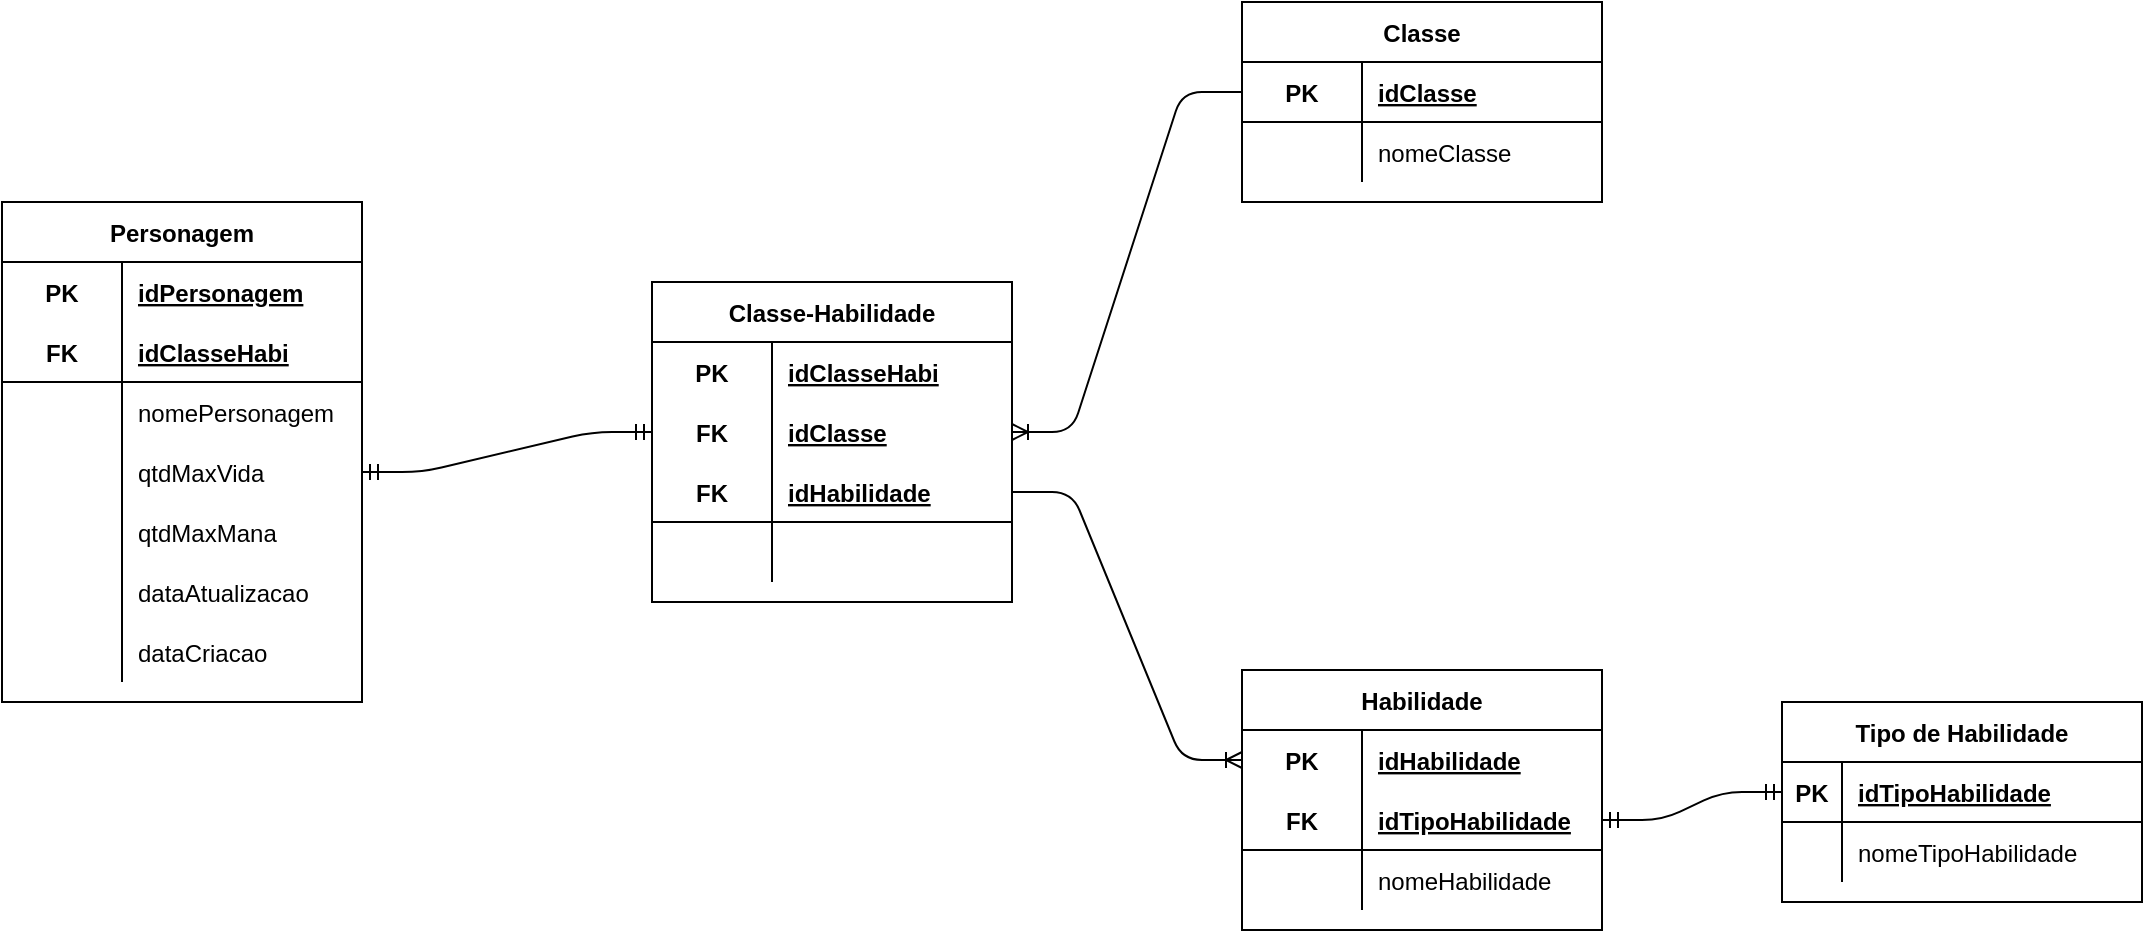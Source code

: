 <mxfile version="14.9.5" type="device"><diagram id="Oa-zCa3vcpTnPxbEZXhX" name="Page-1"><mxGraphModel dx="1483" dy="827" grid="1" gridSize="10" guides="1" tooltips="1" connect="1" arrows="1" fold="1" page="1" pageScale="1" pageWidth="1169" pageHeight="827" math="0" shadow="0"><root><mxCell id="0"/><mxCell id="1" parent="0"/><mxCell id="2UxOb05ecKENJOrW3ydi-1" value="Personagem" style="shape=table;startSize=30;container=1;collapsible=1;childLayout=tableLayout;fixedRows=1;rowLines=0;fontStyle=1;align=center;resizeLast=1;" vertex="1" parent="1"><mxGeometry x="50" y="190" width="180" height="250" as="geometry"/></mxCell><mxCell id="2UxOb05ecKENJOrW3ydi-2" value="" style="shape=partialRectangle;collapsible=0;dropTarget=0;pointerEvents=0;fillColor=none;top=0;left=0;bottom=0;right=0;points=[[0,0.5],[1,0.5]];portConstraint=eastwest;" vertex="1" parent="2UxOb05ecKENJOrW3ydi-1"><mxGeometry y="30" width="180" height="30" as="geometry"/></mxCell><mxCell id="2UxOb05ecKENJOrW3ydi-3" value="PK" style="shape=partialRectangle;connectable=0;fillColor=none;top=0;left=0;bottom=0;right=0;fontStyle=1;overflow=hidden;" vertex="1" parent="2UxOb05ecKENJOrW3ydi-2"><mxGeometry width="60" height="30" as="geometry"/></mxCell><mxCell id="2UxOb05ecKENJOrW3ydi-4" value="idPersonagem" style="shape=partialRectangle;connectable=0;fillColor=none;top=0;left=0;bottom=0;right=0;align=left;spacingLeft=6;fontStyle=5;overflow=hidden;" vertex="1" parent="2UxOb05ecKENJOrW3ydi-2"><mxGeometry x="60" width="120" height="30" as="geometry"/></mxCell><mxCell id="2UxOb05ecKENJOrW3ydi-5" value="" style="shape=partialRectangle;collapsible=0;dropTarget=0;pointerEvents=0;fillColor=none;top=0;left=0;bottom=1;right=0;points=[[0,0.5],[1,0.5]];portConstraint=eastwest;" vertex="1" parent="2UxOb05ecKENJOrW3ydi-1"><mxGeometry y="60" width="180" height="30" as="geometry"/></mxCell><mxCell id="2UxOb05ecKENJOrW3ydi-6" value="FK" style="shape=partialRectangle;connectable=0;fillColor=none;top=0;left=0;bottom=0;right=0;fontStyle=1;overflow=hidden;" vertex="1" parent="2UxOb05ecKENJOrW3ydi-5"><mxGeometry width="60" height="30" as="geometry"/></mxCell><mxCell id="2UxOb05ecKENJOrW3ydi-7" value="idClasseHabi" style="shape=partialRectangle;connectable=0;fillColor=none;top=0;left=0;bottom=0;right=0;align=left;spacingLeft=6;fontStyle=5;overflow=hidden;" vertex="1" parent="2UxOb05ecKENJOrW3ydi-5"><mxGeometry x="60" width="120" height="30" as="geometry"/></mxCell><mxCell id="2UxOb05ecKENJOrW3ydi-8" value="" style="shape=partialRectangle;collapsible=0;dropTarget=0;pointerEvents=0;fillColor=none;top=0;left=0;bottom=0;right=0;points=[[0,0.5],[1,0.5]];portConstraint=eastwest;" vertex="1" parent="2UxOb05ecKENJOrW3ydi-1"><mxGeometry y="90" width="180" height="30" as="geometry"/></mxCell><mxCell id="2UxOb05ecKENJOrW3ydi-9" value="" style="shape=partialRectangle;connectable=0;fillColor=none;top=0;left=0;bottom=0;right=0;editable=1;overflow=hidden;" vertex="1" parent="2UxOb05ecKENJOrW3ydi-8"><mxGeometry width="60" height="30" as="geometry"/></mxCell><mxCell id="2UxOb05ecKENJOrW3ydi-10" value="nomePersonagem" style="shape=partialRectangle;connectable=0;fillColor=none;top=0;left=0;bottom=0;right=0;align=left;spacingLeft=6;overflow=hidden;" vertex="1" parent="2UxOb05ecKENJOrW3ydi-8"><mxGeometry x="60" width="120" height="30" as="geometry"/></mxCell><mxCell id="2UxOb05ecKENJOrW3ydi-11" value="" style="shape=partialRectangle;collapsible=0;dropTarget=0;pointerEvents=0;fillColor=none;top=0;left=0;bottom=0;right=0;points=[[0,0.5],[1,0.5]];portConstraint=eastwest;" vertex="1" parent="2UxOb05ecKENJOrW3ydi-1"><mxGeometry y="120" width="180" height="30" as="geometry"/></mxCell><mxCell id="2UxOb05ecKENJOrW3ydi-12" value="" style="shape=partialRectangle;connectable=0;fillColor=none;top=0;left=0;bottom=0;right=0;editable=1;overflow=hidden;" vertex="1" parent="2UxOb05ecKENJOrW3ydi-11"><mxGeometry width="60" height="30" as="geometry"/></mxCell><mxCell id="2UxOb05ecKENJOrW3ydi-13" value="qtdMaxVida" style="shape=partialRectangle;connectable=0;fillColor=none;top=0;left=0;bottom=0;right=0;align=left;spacingLeft=6;overflow=hidden;" vertex="1" parent="2UxOb05ecKENJOrW3ydi-11"><mxGeometry x="60" width="120" height="30" as="geometry"/></mxCell><mxCell id="2UxOb05ecKENJOrW3ydi-23" value="" style="shape=partialRectangle;collapsible=0;dropTarget=0;pointerEvents=0;fillColor=none;top=0;left=0;bottom=0;right=0;points=[[0,0.5],[1,0.5]];portConstraint=eastwest;" vertex="1" parent="2UxOb05ecKENJOrW3ydi-1"><mxGeometry y="150" width="180" height="30" as="geometry"/></mxCell><mxCell id="2UxOb05ecKENJOrW3ydi-24" value="" style="shape=partialRectangle;connectable=0;fillColor=none;top=0;left=0;bottom=0;right=0;editable=1;overflow=hidden;" vertex="1" parent="2UxOb05ecKENJOrW3ydi-23"><mxGeometry width="60" height="30" as="geometry"/></mxCell><mxCell id="2UxOb05ecKENJOrW3ydi-25" value="qtdMaxMana" style="shape=partialRectangle;connectable=0;fillColor=none;top=0;left=0;bottom=0;right=0;align=left;spacingLeft=6;overflow=hidden;" vertex="1" parent="2UxOb05ecKENJOrW3ydi-23"><mxGeometry x="60" width="120" height="30" as="geometry"/></mxCell><mxCell id="2UxOb05ecKENJOrW3ydi-27" value="" style="shape=partialRectangle;collapsible=0;dropTarget=0;pointerEvents=0;fillColor=none;top=0;left=0;bottom=0;right=0;points=[[0,0.5],[1,0.5]];portConstraint=eastwest;" vertex="1" parent="2UxOb05ecKENJOrW3ydi-1"><mxGeometry y="180" width="180" height="30" as="geometry"/></mxCell><mxCell id="2UxOb05ecKENJOrW3ydi-28" value="" style="shape=partialRectangle;connectable=0;fillColor=none;top=0;left=0;bottom=0;right=0;editable=1;overflow=hidden;" vertex="1" parent="2UxOb05ecKENJOrW3ydi-27"><mxGeometry width="60" height="30" as="geometry"/></mxCell><mxCell id="2UxOb05ecKENJOrW3ydi-29" value="dataAtualizacao" style="shape=partialRectangle;connectable=0;fillColor=none;top=0;left=0;bottom=0;right=0;align=left;spacingLeft=6;overflow=hidden;" vertex="1" parent="2UxOb05ecKENJOrW3ydi-27"><mxGeometry x="60" width="120" height="30" as="geometry"/></mxCell><mxCell id="2UxOb05ecKENJOrW3ydi-31" value="" style="shape=partialRectangle;collapsible=0;dropTarget=0;pointerEvents=0;fillColor=none;top=0;left=0;bottom=0;right=0;points=[[0,0.5],[1,0.5]];portConstraint=eastwest;" vertex="1" parent="2UxOb05ecKENJOrW3ydi-1"><mxGeometry y="210" width="180" height="30" as="geometry"/></mxCell><mxCell id="2UxOb05ecKENJOrW3ydi-32" value="" style="shape=partialRectangle;connectable=0;fillColor=none;top=0;left=0;bottom=0;right=0;editable=1;overflow=hidden;" vertex="1" parent="2UxOb05ecKENJOrW3ydi-31"><mxGeometry width="60" height="30" as="geometry"/></mxCell><mxCell id="2UxOb05ecKENJOrW3ydi-33" value="dataCriacao" style="shape=partialRectangle;connectable=0;fillColor=none;top=0;left=0;bottom=0;right=0;align=left;spacingLeft=6;overflow=hidden;" vertex="1" parent="2UxOb05ecKENJOrW3ydi-31"><mxGeometry x="60" width="120" height="30" as="geometry"/></mxCell><mxCell id="2UxOb05ecKENJOrW3ydi-34" value="Classe-Habilidade" style="shape=table;startSize=30;container=1;collapsible=1;childLayout=tableLayout;fixedRows=1;rowLines=0;fontStyle=1;align=center;resizeLast=1;" vertex="1" parent="1"><mxGeometry x="375" y="230" width="180" height="160" as="geometry"/></mxCell><mxCell id="2UxOb05ecKENJOrW3ydi-35" value="" style="shape=partialRectangle;collapsible=0;dropTarget=0;pointerEvents=0;fillColor=none;top=0;left=0;bottom=0;right=0;points=[[0,0.5],[1,0.5]];portConstraint=eastwest;" vertex="1" parent="2UxOb05ecKENJOrW3ydi-34"><mxGeometry y="30" width="180" height="30" as="geometry"/></mxCell><mxCell id="2UxOb05ecKENJOrW3ydi-36" value="PK" style="shape=partialRectangle;connectable=0;fillColor=none;top=0;left=0;bottom=0;right=0;fontStyle=1;overflow=hidden;" vertex="1" parent="2UxOb05ecKENJOrW3ydi-35"><mxGeometry width="60" height="30" as="geometry"/></mxCell><mxCell id="2UxOb05ecKENJOrW3ydi-37" value="idClasseHabi" style="shape=partialRectangle;connectable=0;fillColor=none;top=0;left=0;bottom=0;right=0;align=left;spacingLeft=6;fontStyle=5;overflow=hidden;" vertex="1" parent="2UxOb05ecKENJOrW3ydi-35"><mxGeometry x="60" width="120" height="30" as="geometry"/></mxCell><mxCell id="2UxOb05ecKENJOrW3ydi-52" value="" style="shape=partialRectangle;collapsible=0;dropTarget=0;pointerEvents=0;fillColor=none;top=0;left=0;bottom=0;right=0;points=[[0,0.5],[1,0.5]];portConstraint=eastwest;" vertex="1" parent="2UxOb05ecKENJOrW3ydi-34"><mxGeometry y="60" width="180" height="30" as="geometry"/></mxCell><mxCell id="2UxOb05ecKENJOrW3ydi-53" value="FK" style="shape=partialRectangle;connectable=0;fillColor=none;top=0;left=0;bottom=0;right=0;fontStyle=1;overflow=hidden;" vertex="1" parent="2UxOb05ecKENJOrW3ydi-52"><mxGeometry width="60" height="30" as="geometry"/></mxCell><mxCell id="2UxOb05ecKENJOrW3ydi-54" value="idClasse" style="shape=partialRectangle;connectable=0;fillColor=none;top=0;left=0;bottom=0;right=0;align=left;spacingLeft=6;fontStyle=5;overflow=hidden;" vertex="1" parent="2UxOb05ecKENJOrW3ydi-52"><mxGeometry x="60" width="120" height="30" as="geometry"/></mxCell><mxCell id="2UxOb05ecKENJOrW3ydi-38" value="" style="shape=partialRectangle;collapsible=0;dropTarget=0;pointerEvents=0;fillColor=none;top=0;left=0;bottom=1;right=0;points=[[0,0.5],[1,0.5]];portConstraint=eastwest;" vertex="1" parent="2UxOb05ecKENJOrW3ydi-34"><mxGeometry y="90" width="180" height="30" as="geometry"/></mxCell><mxCell id="2UxOb05ecKENJOrW3ydi-39" value="FK" style="shape=partialRectangle;connectable=0;fillColor=none;top=0;left=0;bottom=0;right=0;fontStyle=1;overflow=hidden;" vertex="1" parent="2UxOb05ecKENJOrW3ydi-38"><mxGeometry width="60" height="30" as="geometry"/></mxCell><mxCell id="2UxOb05ecKENJOrW3ydi-40" value="idHabilidade" style="shape=partialRectangle;connectable=0;fillColor=none;top=0;left=0;bottom=0;right=0;align=left;spacingLeft=6;fontStyle=5;overflow=hidden;" vertex="1" parent="2UxOb05ecKENJOrW3ydi-38"><mxGeometry x="60" width="120" height="30" as="geometry"/></mxCell><mxCell id="2UxOb05ecKENJOrW3ydi-41" value="" style="shape=partialRectangle;collapsible=0;dropTarget=0;pointerEvents=0;fillColor=none;top=0;left=0;bottom=0;right=0;points=[[0,0.5],[1,0.5]];portConstraint=eastwest;" vertex="1" parent="2UxOb05ecKENJOrW3ydi-34"><mxGeometry y="120" width="180" height="30" as="geometry"/></mxCell><mxCell id="2UxOb05ecKENJOrW3ydi-42" value="" style="shape=partialRectangle;connectable=0;fillColor=none;top=0;left=0;bottom=0;right=0;editable=1;overflow=hidden;" vertex="1" parent="2UxOb05ecKENJOrW3ydi-41"><mxGeometry width="60" height="30" as="geometry"/></mxCell><mxCell id="2UxOb05ecKENJOrW3ydi-43" value="" style="shape=partialRectangle;connectable=0;fillColor=none;top=0;left=0;bottom=0;right=0;align=left;spacingLeft=6;overflow=hidden;" vertex="1" parent="2UxOb05ecKENJOrW3ydi-41"><mxGeometry x="60" width="120" height="30" as="geometry"/></mxCell><mxCell id="2UxOb05ecKENJOrW3ydi-58" value="Classe" style="shape=table;startSize=30;container=1;collapsible=1;childLayout=tableLayout;fixedRows=1;rowLines=0;fontStyle=1;align=center;resizeLast=1;" vertex="1" parent="1"><mxGeometry x="670" y="90" width="180" height="100" as="geometry"/></mxCell><mxCell id="2UxOb05ecKENJOrW3ydi-62" value="" style="shape=partialRectangle;collapsible=0;dropTarget=0;pointerEvents=0;fillColor=none;top=0;left=0;bottom=1;right=0;points=[[0,0.5],[1,0.5]];portConstraint=eastwest;" vertex="1" parent="2UxOb05ecKENJOrW3ydi-58"><mxGeometry y="30" width="180" height="30" as="geometry"/></mxCell><mxCell id="2UxOb05ecKENJOrW3ydi-63" value="PK" style="shape=partialRectangle;connectable=0;fillColor=none;top=0;left=0;bottom=0;right=0;fontStyle=1;overflow=hidden;" vertex="1" parent="2UxOb05ecKENJOrW3ydi-62"><mxGeometry width="60" height="30" as="geometry"/></mxCell><mxCell id="2UxOb05ecKENJOrW3ydi-64" value="idClasse" style="shape=partialRectangle;connectable=0;fillColor=none;top=0;left=0;bottom=0;right=0;align=left;spacingLeft=6;fontStyle=5;overflow=hidden;" vertex="1" parent="2UxOb05ecKENJOrW3ydi-62"><mxGeometry x="60" width="120" height="30" as="geometry"/></mxCell><mxCell id="2UxOb05ecKENJOrW3ydi-65" value="" style="shape=partialRectangle;collapsible=0;dropTarget=0;pointerEvents=0;fillColor=none;top=0;left=0;bottom=0;right=0;points=[[0,0.5],[1,0.5]];portConstraint=eastwest;" vertex="1" parent="2UxOb05ecKENJOrW3ydi-58"><mxGeometry y="60" width="180" height="30" as="geometry"/></mxCell><mxCell id="2UxOb05ecKENJOrW3ydi-66" value="" style="shape=partialRectangle;connectable=0;fillColor=none;top=0;left=0;bottom=0;right=0;editable=1;overflow=hidden;" vertex="1" parent="2UxOb05ecKENJOrW3ydi-65"><mxGeometry width="60" height="30" as="geometry"/></mxCell><mxCell id="2UxOb05ecKENJOrW3ydi-67" value="nomeClasse" style="shape=partialRectangle;connectable=0;fillColor=none;top=0;left=0;bottom=0;right=0;align=left;spacingLeft=6;overflow=hidden;" vertex="1" parent="2UxOb05ecKENJOrW3ydi-65"><mxGeometry x="60" width="120" height="30" as="geometry"/></mxCell><mxCell id="2UxOb05ecKENJOrW3ydi-122" value="Habilidade" style="shape=table;startSize=30;container=1;collapsible=1;childLayout=tableLayout;fixedRows=1;rowLines=0;fontStyle=1;align=center;resizeLast=1;" vertex="1" parent="1"><mxGeometry x="670" y="424" width="180" height="130" as="geometry"/></mxCell><mxCell id="2UxOb05ecKENJOrW3ydi-123" value="" style="shape=partialRectangle;collapsible=0;dropTarget=0;pointerEvents=0;fillColor=none;top=0;left=0;bottom=0;right=0;points=[[0,0.5],[1,0.5]];portConstraint=eastwest;" vertex="1" parent="2UxOb05ecKENJOrW3ydi-122"><mxGeometry y="30" width="180" height="30" as="geometry"/></mxCell><mxCell id="2UxOb05ecKENJOrW3ydi-124" value="PK" style="shape=partialRectangle;connectable=0;fillColor=none;top=0;left=0;bottom=0;right=0;fontStyle=1;overflow=hidden;" vertex="1" parent="2UxOb05ecKENJOrW3ydi-123"><mxGeometry width="60" height="30" as="geometry"/></mxCell><mxCell id="2UxOb05ecKENJOrW3ydi-125" value="idHabilidade" style="shape=partialRectangle;connectable=0;fillColor=none;top=0;left=0;bottom=0;right=0;align=left;spacingLeft=6;fontStyle=5;overflow=hidden;" vertex="1" parent="2UxOb05ecKENJOrW3ydi-123"><mxGeometry x="60" width="120" height="30" as="geometry"/></mxCell><mxCell id="2UxOb05ecKENJOrW3ydi-126" value="" style="shape=partialRectangle;collapsible=0;dropTarget=0;pointerEvents=0;fillColor=none;top=0;left=0;bottom=1;right=0;points=[[0,0.5],[1,0.5]];portConstraint=eastwest;" vertex="1" parent="2UxOb05ecKENJOrW3ydi-122"><mxGeometry y="60" width="180" height="30" as="geometry"/></mxCell><mxCell id="2UxOb05ecKENJOrW3ydi-127" value="FK" style="shape=partialRectangle;connectable=0;fillColor=none;top=0;left=0;bottom=0;right=0;fontStyle=1;overflow=hidden;" vertex="1" parent="2UxOb05ecKENJOrW3ydi-126"><mxGeometry width="60" height="30" as="geometry"/></mxCell><mxCell id="2UxOb05ecKENJOrW3ydi-128" value="idTipoHabilidade" style="shape=partialRectangle;connectable=0;fillColor=none;top=0;left=0;bottom=0;right=0;align=left;spacingLeft=6;fontStyle=5;overflow=hidden;" vertex="1" parent="2UxOb05ecKENJOrW3ydi-126"><mxGeometry x="60" width="120" height="30" as="geometry"/></mxCell><mxCell id="2UxOb05ecKENJOrW3ydi-129" value="" style="shape=partialRectangle;collapsible=0;dropTarget=0;pointerEvents=0;fillColor=none;top=0;left=0;bottom=0;right=0;points=[[0,0.5],[1,0.5]];portConstraint=eastwest;" vertex="1" parent="2UxOb05ecKENJOrW3ydi-122"><mxGeometry y="90" width="180" height="30" as="geometry"/></mxCell><mxCell id="2UxOb05ecKENJOrW3ydi-130" value="" style="shape=partialRectangle;connectable=0;fillColor=none;top=0;left=0;bottom=0;right=0;editable=1;overflow=hidden;" vertex="1" parent="2UxOb05ecKENJOrW3ydi-129"><mxGeometry width="60" height="30" as="geometry"/></mxCell><mxCell id="2UxOb05ecKENJOrW3ydi-131" value="nomeHabilidade" style="shape=partialRectangle;connectable=0;fillColor=none;top=0;left=0;bottom=0;right=0;align=left;spacingLeft=6;overflow=hidden;" vertex="1" parent="2UxOb05ecKENJOrW3ydi-129"><mxGeometry x="60" width="120" height="30" as="geometry"/></mxCell><mxCell id="2UxOb05ecKENJOrW3ydi-135" value="Tipo de Habilidade" style="shape=table;startSize=30;container=1;collapsible=1;childLayout=tableLayout;fixedRows=1;rowLines=0;fontStyle=1;align=center;resizeLast=1;" vertex="1" parent="1"><mxGeometry x="940" y="440" width="180" height="100" as="geometry"/></mxCell><mxCell id="2UxOb05ecKENJOrW3ydi-136" value="" style="shape=partialRectangle;collapsible=0;dropTarget=0;pointerEvents=0;fillColor=none;top=0;left=0;bottom=1;right=0;points=[[0,0.5],[1,0.5]];portConstraint=eastwest;" vertex="1" parent="2UxOb05ecKENJOrW3ydi-135"><mxGeometry y="30" width="180" height="30" as="geometry"/></mxCell><mxCell id="2UxOb05ecKENJOrW3ydi-137" value="PK" style="shape=partialRectangle;connectable=0;fillColor=none;top=0;left=0;bottom=0;right=0;fontStyle=1;overflow=hidden;" vertex="1" parent="2UxOb05ecKENJOrW3ydi-136"><mxGeometry width="30" height="30" as="geometry"/></mxCell><mxCell id="2UxOb05ecKENJOrW3ydi-138" value="idTipoHabilidade" style="shape=partialRectangle;connectable=0;fillColor=none;top=0;left=0;bottom=0;right=0;align=left;spacingLeft=6;fontStyle=5;overflow=hidden;" vertex="1" parent="2UxOb05ecKENJOrW3ydi-136"><mxGeometry x="30" width="150" height="30" as="geometry"/></mxCell><mxCell id="2UxOb05ecKENJOrW3ydi-139" value="" style="shape=partialRectangle;collapsible=0;dropTarget=0;pointerEvents=0;fillColor=none;top=0;left=0;bottom=0;right=0;points=[[0,0.5],[1,0.5]];portConstraint=eastwest;" vertex="1" parent="2UxOb05ecKENJOrW3ydi-135"><mxGeometry y="60" width="180" height="30" as="geometry"/></mxCell><mxCell id="2UxOb05ecKENJOrW3ydi-140" value="" style="shape=partialRectangle;connectable=0;fillColor=none;top=0;left=0;bottom=0;right=0;editable=1;overflow=hidden;" vertex="1" parent="2UxOb05ecKENJOrW3ydi-139"><mxGeometry width="30" height="30" as="geometry"/></mxCell><mxCell id="2UxOb05ecKENJOrW3ydi-141" value="nomeTipoHabilidade" style="shape=partialRectangle;connectable=0;fillColor=none;top=0;left=0;bottom=0;right=0;align=left;spacingLeft=6;overflow=hidden;" vertex="1" parent="2UxOb05ecKENJOrW3ydi-139"><mxGeometry x="30" width="150" height="30" as="geometry"/></mxCell><mxCell id="2UxOb05ecKENJOrW3ydi-148" value="" style="edgeStyle=entityRelationEdgeStyle;fontSize=12;html=1;endArrow=ERmandOne;startArrow=ERmandOne;entryX=0;entryY=0.5;entryDx=0;entryDy=0;exitX=1;exitY=0.5;exitDx=0;exitDy=0;" edge="1" parent="1" source="2UxOb05ecKENJOrW3ydi-11" target="2UxOb05ecKENJOrW3ydi-52"><mxGeometry width="100" height="100" relative="1" as="geometry"><mxPoint x="260" y="390" as="sourcePoint"/><mxPoint x="360" y="290" as="targetPoint"/></mxGeometry></mxCell><mxCell id="2UxOb05ecKENJOrW3ydi-149" value="" style="edgeStyle=entityRelationEdgeStyle;fontSize=12;html=1;endArrow=ERoneToMany;" edge="1" parent="1" source="2UxOb05ecKENJOrW3ydi-62" target="2UxOb05ecKENJOrW3ydi-52"><mxGeometry width="100" height="100" relative="1" as="geometry"><mxPoint x="560" y="110" as="sourcePoint"/><mxPoint x="660" y="330" as="targetPoint"/></mxGeometry></mxCell><mxCell id="2UxOb05ecKENJOrW3ydi-150" value="" style="edgeStyle=entityRelationEdgeStyle;fontSize=12;html=1;endArrow=ERoneToMany;" edge="1" parent="1" source="2UxOb05ecKENJOrW3ydi-38" target="2UxOb05ecKENJOrW3ydi-123"><mxGeometry width="100" height="100" relative="1" as="geometry"><mxPoint x="510" y="420" as="sourcePoint"/><mxPoint x="610" y="320" as="targetPoint"/></mxGeometry></mxCell><mxCell id="2UxOb05ecKENJOrW3ydi-151" value="" style="edgeStyle=entityRelationEdgeStyle;fontSize=12;html=1;endArrow=ERmandOne;startArrow=ERmandOne;" edge="1" parent="1" source="2UxOb05ecKENJOrW3ydi-136" target="2UxOb05ecKENJOrW3ydi-126"><mxGeometry width="100" height="100" relative="1" as="geometry"><mxPoint x="760" y="610" as="sourcePoint"/><mxPoint x="680" y="380" as="targetPoint"/></mxGeometry></mxCell></root></mxGraphModel></diagram></mxfile>